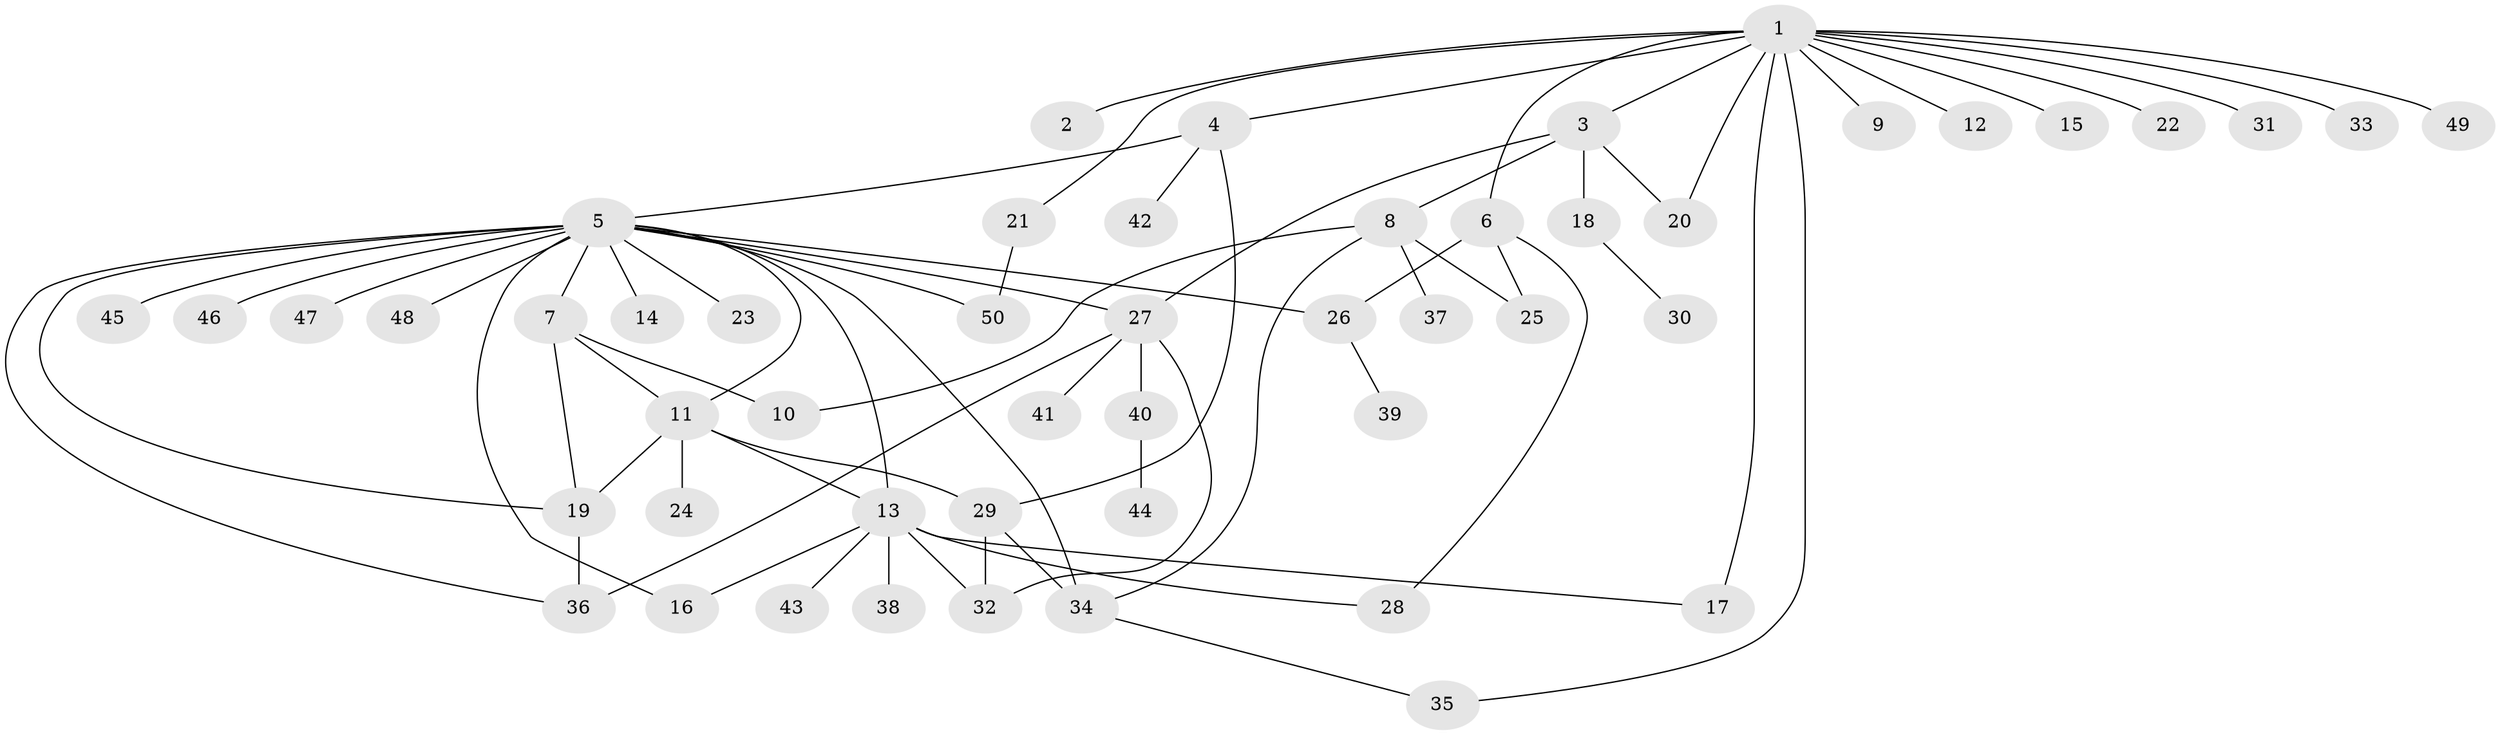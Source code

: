 // original degree distribution, {19: 0.012195121951219513, 1: 0.45121951219512196, 7: 0.036585365853658534, 6: 0.036585365853658534, 21: 0.012195121951219513, 2: 0.24390243902439024, 4: 0.07317073170731707, 5: 0.012195121951219513, 8: 0.012195121951219513, 3: 0.0975609756097561, 9: 0.012195121951219513}
// Generated by graph-tools (version 1.1) at 2025/50/03/04/25 22:50:18]
// undirected, 50 vertices, 70 edges
graph export_dot {
  node [color=gray90,style=filled];
  1;
  2;
  3;
  4;
  5;
  6;
  7;
  8;
  9;
  10;
  11;
  12;
  13;
  14;
  15;
  16;
  17;
  18;
  19;
  20;
  21;
  22;
  23;
  24;
  25;
  26;
  27;
  28;
  29;
  30;
  31;
  32;
  33;
  34;
  35;
  36;
  37;
  38;
  39;
  40;
  41;
  42;
  43;
  44;
  45;
  46;
  47;
  48;
  49;
  50;
  1 -- 2 [weight=1.0];
  1 -- 3 [weight=1.0];
  1 -- 4 [weight=1.0];
  1 -- 6 [weight=2.0];
  1 -- 9 [weight=1.0];
  1 -- 12 [weight=1.0];
  1 -- 15 [weight=1.0];
  1 -- 17 [weight=1.0];
  1 -- 20 [weight=1.0];
  1 -- 21 [weight=1.0];
  1 -- 22 [weight=1.0];
  1 -- 31 [weight=1.0];
  1 -- 33 [weight=1.0];
  1 -- 35 [weight=1.0];
  1 -- 49 [weight=1.0];
  3 -- 8 [weight=1.0];
  3 -- 18 [weight=1.0];
  3 -- 20 [weight=1.0];
  3 -- 27 [weight=1.0];
  4 -- 5 [weight=1.0];
  4 -- 29 [weight=1.0];
  4 -- 42 [weight=1.0];
  5 -- 7 [weight=2.0];
  5 -- 11 [weight=1.0];
  5 -- 13 [weight=1.0];
  5 -- 14 [weight=1.0];
  5 -- 16 [weight=1.0];
  5 -- 19 [weight=1.0];
  5 -- 23 [weight=1.0];
  5 -- 26 [weight=1.0];
  5 -- 27 [weight=1.0];
  5 -- 34 [weight=1.0];
  5 -- 36 [weight=1.0];
  5 -- 45 [weight=1.0];
  5 -- 46 [weight=1.0];
  5 -- 47 [weight=1.0];
  5 -- 48 [weight=1.0];
  5 -- 50 [weight=1.0];
  6 -- 25 [weight=1.0];
  6 -- 26 [weight=1.0];
  6 -- 28 [weight=1.0];
  7 -- 10 [weight=1.0];
  7 -- 11 [weight=3.0];
  7 -- 19 [weight=1.0];
  8 -- 10 [weight=1.0];
  8 -- 25 [weight=1.0];
  8 -- 34 [weight=1.0];
  8 -- 37 [weight=1.0];
  11 -- 13 [weight=2.0];
  11 -- 19 [weight=1.0];
  11 -- 24 [weight=2.0];
  11 -- 29 [weight=1.0];
  13 -- 16 [weight=1.0];
  13 -- 17 [weight=1.0];
  13 -- 28 [weight=1.0];
  13 -- 32 [weight=1.0];
  13 -- 38 [weight=1.0];
  13 -- 43 [weight=1.0];
  18 -- 30 [weight=1.0];
  19 -- 36 [weight=1.0];
  21 -- 50 [weight=1.0];
  26 -- 39 [weight=1.0];
  27 -- 32 [weight=1.0];
  27 -- 36 [weight=1.0];
  27 -- 40 [weight=1.0];
  27 -- 41 [weight=1.0];
  29 -- 32 [weight=1.0];
  29 -- 34 [weight=2.0];
  34 -- 35 [weight=1.0];
  40 -- 44 [weight=1.0];
}
